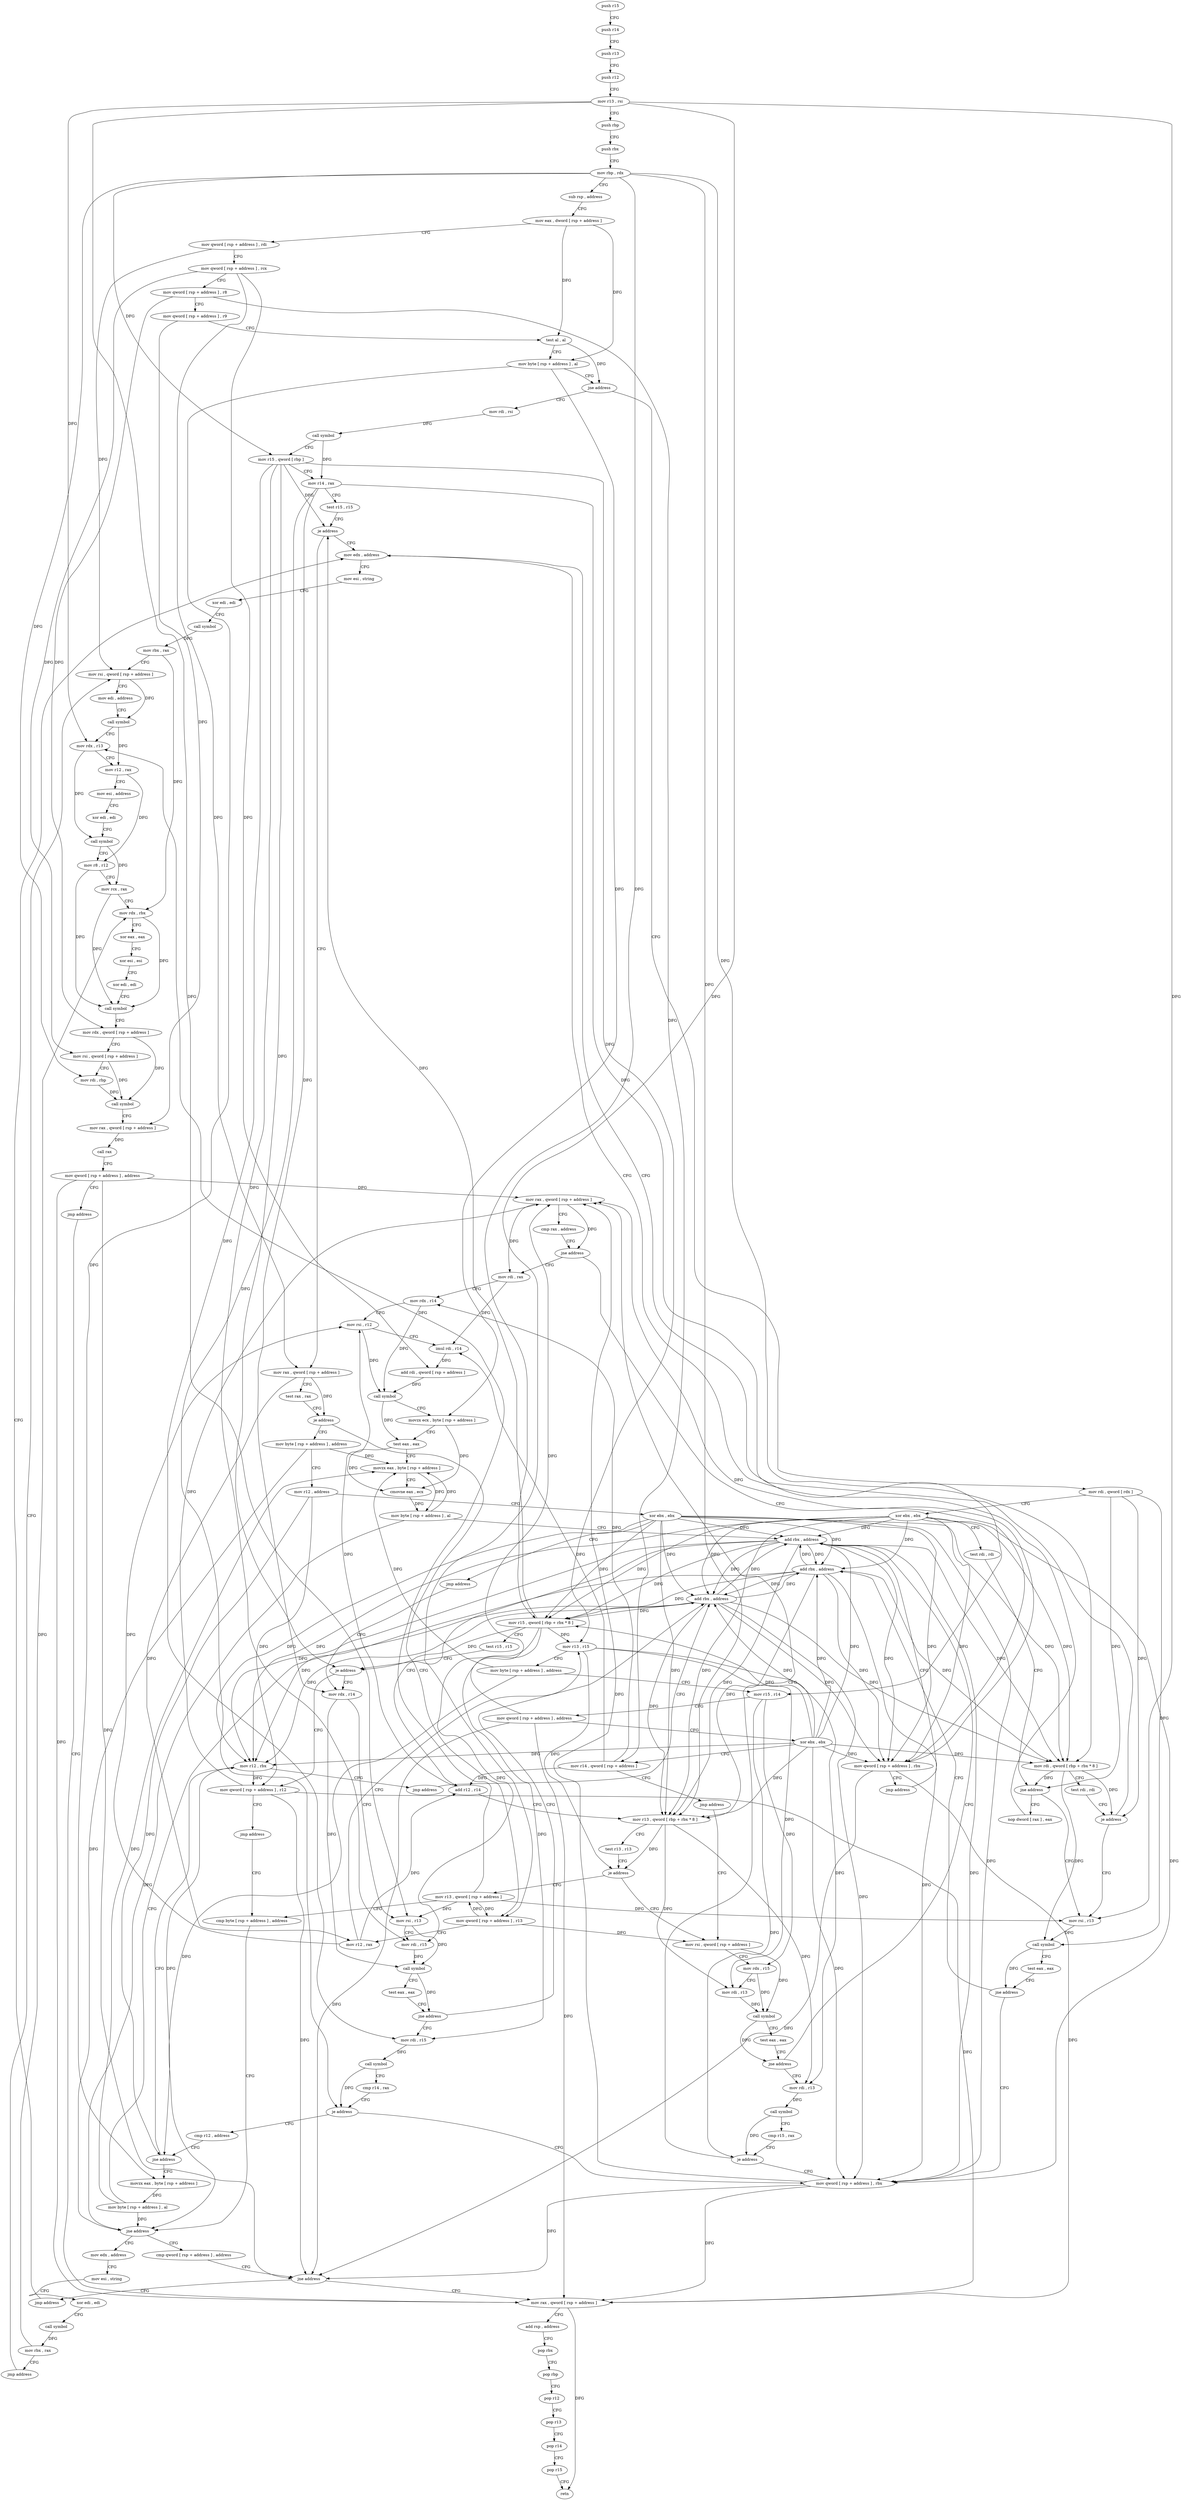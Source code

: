 digraph "func" {
"4468368" [label = "push r15" ]
"4468370" [label = "push r14" ]
"4468372" [label = "push r13" ]
"4468374" [label = "push r12" ]
"4468376" [label = "mov r13 , rsi" ]
"4468379" [label = "push rbp" ]
"4468380" [label = "push rbx" ]
"4468381" [label = "mov rbp , rdx" ]
"4468384" [label = "sub rsp , address" ]
"4468388" [label = "mov eax , dword [ rsp + address ]" ]
"4468395" [label = "mov qword [ rsp + address ] , rdi" ]
"4468400" [label = "mov qword [ rsp + address ] , rcx" ]
"4468405" [label = "mov qword [ rsp + address ] , r8" ]
"4468410" [label = "mov qword [ rsp + address ] , r9" ]
"4468415" [label = "test al , al" ]
"4468417" [label = "mov byte [ rsp + address ] , al" ]
"4468421" [label = "jne address" ]
"4468616" [label = "mov rdi , rsi" ]
"4468427" [label = "mov rdi , qword [ rdx ]" ]
"4468619" [label = "call symbol" ]
"4468624" [label = "mov r15 , qword [ rbp ]" ]
"4468628" [label = "mov r14 , rax" ]
"4468631" [label = "test r15 , r15" ]
"4468634" [label = "je address" ]
"4468448" [label = "mov edx , address" ]
"4468640" [label = "mov rax , qword [ rsp + address ]" ]
"4468430" [label = "xor ebx , ebx" ]
"4468432" [label = "test rdi , rdi" ]
"4468435" [label = "jne address" ]
"4468574" [label = "mov rsi , r13" ]
"4468441" [label = "nop dword [ rax ] , eax" ]
"4468453" [label = "mov esi , string" ]
"4468458" [label = "xor edi , edi" ]
"4468460" [label = "call symbol" ]
"4468465" [label = "mov rbx , rax" ]
"4468468" [label = "mov rsi , qword [ rsp + address ]" ]
"4468645" [label = "test rax , rax" ]
"4468648" [label = "je address" ]
"4468848" [label = "mov byte [ rsp + address ] , address" ]
"4468654" [label = "mov qword [ rsp + address ] , r13" ]
"4468577" [label = "call symbol" ]
"4468582" [label = "test eax , eax" ]
"4468584" [label = "jne address" ]
"4468560" [label = "add rbx , address" ]
"4468586" [label = "mov qword [ rsp + address ] , rbx" ]
"4468591" [label = "mov rax , qword [ rsp + address ]" ]
"4468596" [label = "add rsp , address" ]
"4468600" [label = "pop rbx" ]
"4468601" [label = "pop rbp" ]
"4468602" [label = "pop r12" ]
"4468604" [label = "pop r13" ]
"4468606" [label = "pop r14" ]
"4468608" [label = "pop r15" ]
"4468610" [label = "retn" ]
"4468853" [label = "mov r12 , address" ]
"4468860" [label = "xor ebx , ebx" ]
"4468862" [label = "jmp address" ]
"4468887" [label = "mov rdx , r14" ]
"4468659" [label = "mov r12 , rax" ]
"4468662" [label = "mov r13 , r15" ]
"4468665" [label = "mov byte [ rsp + address ] , address" ]
"4468670" [label = "mov r15 , r14" ]
"4468673" [label = "mov qword [ rsp + address ] , address" ]
"4468682" [label = "xor ebx , ebx" ]
"4468684" [label = "mov r14 , qword [ rsp + address ]" ]
"4468689" [label = "jmp address" ]
"4468755" [label = "mov rsi , qword [ rsp + address ]" ]
"4468564" [label = "mov rdi , qword [ rbp + rbx * 8 ]" ]
"4468569" [label = "test rdi , rdi" ]
"4468572" [label = "je address" ]
"4468890" [label = "mov rsi , r13" ]
"4468893" [label = "mov rdi , r15" ]
"4468896" [label = "call symbol" ]
"4468901" [label = "test eax , eax" ]
"4468903" [label = "jne address" ]
"4468873" [label = "add rbx , address" ]
"4468905" [label = "mov rdi , r15" ]
"4468760" [label = "mov rdx , r15" ]
"4468763" [label = "mov rdi , r13" ]
"4468766" [label = "call symbol" ]
"4468771" [label = "test eax , eax" ]
"4468773" [label = "jne address" ]
"4468738" [label = "add rbx , address" ]
"4468775" [label = "mov rdi , r13" ]
"4468877" [label = "mov r15 , qword [ rbp + rbx * 8 ]" ]
"4468882" [label = "test r15 , r15" ]
"4468885" [label = "je address" ]
"4468933" [label = "mov qword [ rsp + address ] , r12" ]
"4468908" [label = "call symbol" ]
"4468913" [label = "cmp r14 , rax" ]
"4468916" [label = "je address" ]
"4468922" [label = "cmp r12 , address" ]
"4468742" [label = "add r12 , r14" ]
"4468745" [label = "mov r13 , qword [ rbp + rbx * 8 ]" ]
"4468750" [label = "test r13 , r13" ]
"4468753" [label = "je address" ]
"4468816" [label = "mov r13 , qword [ rsp + address ]" ]
"4468778" [label = "call symbol" ]
"4468783" [label = "cmp r15 , rax" ]
"4468786" [label = "je address" ]
"4468792" [label = "mov rax , qword [ rsp + address ]" ]
"4468938" [label = "jmp address" ]
"4468821" [label = "cmp byte [ rsp + address ] , address" ]
"4468926" [label = "jne address" ]
"4468864" [label = "movzx eax , byte [ rsp + address ]" ]
"4468928" [label = "mov r12 , rbx" ]
"4468797" [label = "cmp rax , address" ]
"4468801" [label = "jne address" ]
"4468696" [label = "mov rdi , rax" ]
"4468803" [label = "mov qword [ rsp + address ] , rbx" ]
"4468826" [label = "jne address" ]
"4468940" [label = "mov edx , address" ]
"4468828" [label = "cmp qword [ rsp + address ] , address" ]
"4468869" [label = "mov byte [ rsp + address ] , al" ]
"4468931" [label = "jmp address" ]
"4468945" [label = "mov esi , string" ]
"4468950" [label = "xor edi , edi" ]
"4468952" [label = "call symbol" ]
"4468957" [label = "mov rbx , rax" ]
"4468960" [label = "jmp address" ]
"4468834" [label = "jne address" ]
"4468840" [label = "jmp address" ]
"4468699" [label = "mov rdx , r14" ]
"4468702" [label = "mov rsi , r12" ]
"4468705" [label = "imul rdi , r14" ]
"4468709" [label = "add rdi , qword [ rsp + address ]" ]
"4468714" [label = "call symbol" ]
"4468719" [label = "movzx ecx , byte [ rsp + address ]" ]
"4468724" [label = "test eax , eax" ]
"4468726" [label = "movzx eax , byte [ rsp + address ]" ]
"4468731" [label = "cmovne eax , ecx" ]
"4468734" [label = "mov byte [ rsp + address ] , al" ]
"4468808" [label = "jmp address" ]
"4468473" [label = "mov edi , address" ]
"4468478" [label = "call symbol" ]
"4468483" [label = "mov rdx , r13" ]
"4468486" [label = "mov r12 , rax" ]
"4468489" [label = "mov esi , address" ]
"4468494" [label = "xor edi , edi" ]
"4468496" [label = "call symbol" ]
"4468501" [label = "mov r8 , r12" ]
"4468504" [label = "mov rcx , rax" ]
"4468507" [label = "mov rdx , rbx" ]
"4468510" [label = "xor eax , eax" ]
"4468512" [label = "xor esi , esi" ]
"4468514" [label = "xor edi , edi" ]
"4468516" [label = "call symbol" ]
"4468521" [label = "mov rdx , qword [ rsp + address ]" ]
"4468526" [label = "mov rsi , qword [ rsp + address ]" ]
"4468531" [label = "mov rdi , rbp" ]
"4468534" [label = "call symbol" ]
"4468539" [label = "mov rax , qword [ rsp + address ]" ]
"4468544" [label = "call rax" ]
"4468546" [label = "mov qword [ rsp + address ] , address" ]
"4468555" [label = "jmp address" ]
"4468368" -> "4468370" [ label = "CFG" ]
"4468370" -> "4468372" [ label = "CFG" ]
"4468372" -> "4468374" [ label = "CFG" ]
"4468374" -> "4468376" [ label = "CFG" ]
"4468376" -> "4468379" [ label = "CFG" ]
"4468376" -> "4468574" [ label = "DFG" ]
"4468376" -> "4468483" [ label = "DFG" ]
"4468376" -> "4468654" [ label = "DFG" ]
"4468376" -> "4468890" [ label = "DFG" ]
"4468379" -> "4468380" [ label = "CFG" ]
"4468380" -> "4468381" [ label = "CFG" ]
"4468381" -> "4468384" [ label = "CFG" ]
"4468381" -> "4468624" [ label = "DFG" ]
"4468381" -> "4468531" [ label = "DFG" ]
"4468381" -> "4468564" [ label = "DFG" ]
"4468381" -> "4468877" [ label = "DFG" ]
"4468381" -> "4468745" [ label = "DFG" ]
"4468384" -> "4468388" [ label = "CFG" ]
"4468388" -> "4468395" [ label = "CFG" ]
"4468388" -> "4468415" [ label = "DFG" ]
"4468388" -> "4468417" [ label = "DFG" ]
"4468395" -> "4468400" [ label = "CFG" ]
"4468395" -> "4468468" [ label = "DFG" ]
"4468400" -> "4468405" [ label = "CFG" ]
"4468400" -> "4468640" [ label = "DFG" ]
"4468400" -> "4468526" [ label = "DFG" ]
"4468400" -> "4468709" [ label = "DFG" ]
"4468405" -> "4468410" [ label = "CFG" ]
"4468405" -> "4468521" [ label = "DFG" ]
"4468405" -> "4468684" [ label = "DFG" ]
"4468410" -> "4468415" [ label = "CFG" ]
"4468410" -> "4468539" [ label = "DFG" ]
"4468415" -> "4468417" [ label = "CFG" ]
"4468415" -> "4468421" [ label = "DFG" ]
"4468417" -> "4468421" [ label = "CFG" ]
"4468417" -> "4468864" [ label = "DFG" ]
"4468417" -> "4468719" [ label = "DFG" ]
"4468421" -> "4468616" [ label = "CFG" ]
"4468421" -> "4468427" [ label = "CFG" ]
"4468616" -> "4468619" [ label = "DFG" ]
"4468427" -> "4468430" [ label = "CFG" ]
"4468427" -> "4468435" [ label = "DFG" ]
"4468427" -> "4468577" [ label = "DFG" ]
"4468427" -> "4468572" [ label = "DFG" ]
"4468619" -> "4468624" [ label = "CFG" ]
"4468619" -> "4468628" [ label = "DFG" ]
"4468624" -> "4468628" [ label = "CFG" ]
"4468624" -> "4468634" [ label = "DFG" ]
"4468624" -> "4468662" [ label = "DFG" ]
"4468624" -> "4468893" [ label = "DFG" ]
"4468624" -> "4468885" [ label = "DFG" ]
"4468624" -> "4468905" [ label = "DFG" ]
"4468628" -> "4468631" [ label = "CFG" ]
"4468628" -> "4468670" [ label = "DFG" ]
"4468628" -> "4468887" [ label = "DFG" ]
"4468628" -> "4468916" [ label = "DFG" ]
"4468631" -> "4468634" [ label = "CFG" ]
"4468634" -> "4468448" [ label = "CFG" ]
"4468634" -> "4468640" [ label = "CFG" ]
"4468448" -> "4468453" [ label = "CFG" ]
"4468640" -> "4468645" [ label = "CFG" ]
"4468640" -> "4468648" [ label = "DFG" ]
"4468640" -> "4468659" [ label = "DFG" ]
"4468430" -> "4468432" [ label = "CFG" ]
"4468430" -> "4468560" [ label = "DFG" ]
"4468430" -> "4468564" [ label = "DFG" ]
"4468430" -> "4468586" [ label = "DFG" ]
"4468430" -> "4468873" [ label = "DFG" ]
"4468430" -> "4468877" [ label = "DFG" ]
"4468430" -> "4468738" [ label = "DFG" ]
"4468430" -> "4468745" [ label = "DFG" ]
"4468430" -> "4468928" [ label = "DFG" ]
"4468430" -> "4468803" [ label = "DFG" ]
"4468432" -> "4468435" [ label = "CFG" ]
"4468435" -> "4468574" [ label = "CFG" ]
"4468435" -> "4468441" [ label = "CFG" ]
"4468574" -> "4468577" [ label = "DFG" ]
"4468441" -> "4468448" [ label = "CFG" ]
"4468453" -> "4468458" [ label = "CFG" ]
"4468458" -> "4468460" [ label = "CFG" ]
"4468460" -> "4468465" [ label = "DFG" ]
"4468465" -> "4468468" [ label = "CFG" ]
"4468465" -> "4468507" [ label = "DFG" ]
"4468468" -> "4468473" [ label = "CFG" ]
"4468468" -> "4468478" [ label = "DFG" ]
"4468645" -> "4468648" [ label = "CFG" ]
"4468648" -> "4468848" [ label = "CFG" ]
"4468648" -> "4468654" [ label = "CFG" ]
"4468848" -> "4468853" [ label = "CFG" ]
"4468848" -> "4468826" [ label = "DFG" ]
"4468848" -> "4468726" [ label = "DFG" ]
"4468654" -> "4468659" [ label = "CFG" ]
"4468654" -> "4468755" [ label = "DFG" ]
"4468654" -> "4468816" [ label = "DFG" ]
"4468577" -> "4468582" [ label = "CFG" ]
"4468577" -> "4468584" [ label = "DFG" ]
"4468582" -> "4468584" [ label = "CFG" ]
"4468584" -> "4468560" [ label = "CFG" ]
"4468584" -> "4468586" [ label = "CFG" ]
"4468560" -> "4468564" [ label = "DFG" ]
"4468560" -> "4468586" [ label = "DFG" ]
"4468560" -> "4468873" [ label = "DFG" ]
"4468560" -> "4468877" [ label = "DFG" ]
"4468560" -> "4468738" [ label = "DFG" ]
"4468560" -> "4468745" [ label = "DFG" ]
"4468560" -> "4468928" [ label = "DFG" ]
"4468560" -> "4468803" [ label = "DFG" ]
"4468586" -> "4468591" [ label = "DFG" ]
"4468586" -> "4468792" [ label = "DFG" ]
"4468586" -> "4468834" [ label = "DFG" ]
"4468591" -> "4468596" [ label = "CFG" ]
"4468591" -> "4468610" [ label = "DFG" ]
"4468596" -> "4468600" [ label = "CFG" ]
"4468600" -> "4468601" [ label = "CFG" ]
"4468601" -> "4468602" [ label = "CFG" ]
"4468602" -> "4468604" [ label = "CFG" ]
"4468604" -> "4468606" [ label = "CFG" ]
"4468606" -> "4468608" [ label = "CFG" ]
"4468608" -> "4468610" [ label = "CFG" ]
"4468853" -> "4468860" [ label = "CFG" ]
"4468853" -> "4468933" [ label = "DFG" ]
"4468853" -> "4468926" [ label = "DFG" ]
"4468860" -> "4468862" [ label = "CFG" ]
"4468860" -> "4468560" [ label = "DFG" ]
"4468860" -> "4468564" [ label = "DFG" ]
"4468860" -> "4468586" [ label = "DFG" ]
"4468860" -> "4468873" [ label = "DFG" ]
"4468860" -> "4468877" [ label = "DFG" ]
"4468860" -> "4468738" [ label = "DFG" ]
"4468860" -> "4468745" [ label = "DFG" ]
"4468860" -> "4468928" [ label = "DFG" ]
"4468860" -> "4468803" [ label = "DFG" ]
"4468862" -> "4468887" [ label = "CFG" ]
"4468887" -> "4468890" [ label = "CFG" ]
"4468887" -> "4468896" [ label = "DFG" ]
"4468659" -> "4468662" [ label = "CFG" ]
"4468659" -> "4468742" [ label = "DFG" ]
"4468659" -> "4468702" [ label = "DFG" ]
"4468662" -> "4468665" [ label = "CFG" ]
"4468662" -> "4468763" [ label = "DFG" ]
"4468662" -> "4468753" [ label = "DFG" ]
"4468662" -> "4468775" [ label = "DFG" ]
"4468665" -> "4468670" [ label = "CFG" ]
"4468665" -> "4468826" [ label = "DFG" ]
"4468665" -> "4468726" [ label = "DFG" ]
"4468670" -> "4468673" [ label = "CFG" ]
"4468670" -> "4468760" [ label = "DFG" ]
"4468670" -> "4468786" [ label = "DFG" ]
"4468673" -> "4468682" [ label = "CFG" ]
"4468673" -> "4468591" [ label = "DFG" ]
"4468673" -> "4468792" [ label = "DFG" ]
"4468673" -> "4468834" [ label = "DFG" ]
"4468682" -> "4468684" [ label = "CFG" ]
"4468682" -> "4468560" [ label = "DFG" ]
"4468682" -> "4468564" [ label = "DFG" ]
"4468682" -> "4468586" [ label = "DFG" ]
"4468682" -> "4468873" [ label = "DFG" ]
"4468682" -> "4468877" [ label = "DFG" ]
"4468682" -> "4468738" [ label = "DFG" ]
"4468682" -> "4468745" [ label = "DFG" ]
"4468682" -> "4468928" [ label = "DFG" ]
"4468682" -> "4468803" [ label = "DFG" ]
"4468684" -> "4468689" [ label = "CFG" ]
"4468684" -> "4468742" [ label = "DFG" ]
"4468684" -> "4468699" [ label = "DFG" ]
"4468684" -> "4468705" [ label = "DFG" ]
"4468689" -> "4468755" [ label = "CFG" ]
"4468755" -> "4468760" [ label = "CFG" ]
"4468755" -> "4468766" [ label = "DFG" ]
"4468564" -> "4468569" [ label = "CFG" ]
"4468564" -> "4468435" [ label = "DFG" ]
"4468564" -> "4468577" [ label = "DFG" ]
"4468564" -> "4468572" [ label = "DFG" ]
"4468569" -> "4468572" [ label = "CFG" ]
"4468572" -> "4468448" [ label = "CFG" ]
"4468572" -> "4468574" [ label = "CFG" ]
"4468890" -> "4468893" [ label = "CFG" ]
"4468890" -> "4468896" [ label = "DFG" ]
"4468893" -> "4468896" [ label = "DFG" ]
"4468896" -> "4468901" [ label = "CFG" ]
"4468896" -> "4468903" [ label = "DFG" ]
"4468901" -> "4468903" [ label = "CFG" ]
"4468903" -> "4468873" [ label = "CFG" ]
"4468903" -> "4468905" [ label = "CFG" ]
"4468873" -> "4468877" [ label = "DFG" ]
"4468873" -> "4468560" [ label = "DFG" ]
"4468873" -> "4468564" [ label = "DFG" ]
"4468873" -> "4468586" [ label = "DFG" ]
"4468873" -> "4468738" [ label = "DFG" ]
"4468873" -> "4468745" [ label = "DFG" ]
"4468873" -> "4468928" [ label = "DFG" ]
"4468873" -> "4468803" [ label = "DFG" ]
"4468905" -> "4468908" [ label = "DFG" ]
"4468760" -> "4468763" [ label = "CFG" ]
"4468760" -> "4468766" [ label = "DFG" ]
"4468763" -> "4468766" [ label = "DFG" ]
"4468766" -> "4468771" [ label = "CFG" ]
"4468766" -> "4468773" [ label = "DFG" ]
"4468771" -> "4468773" [ label = "CFG" ]
"4468773" -> "4468738" [ label = "CFG" ]
"4468773" -> "4468775" [ label = "CFG" ]
"4468738" -> "4468742" [ label = "CFG" ]
"4468738" -> "4468560" [ label = "DFG" ]
"4468738" -> "4468564" [ label = "DFG" ]
"4468738" -> "4468586" [ label = "DFG" ]
"4468738" -> "4468873" [ label = "DFG" ]
"4468738" -> "4468877" [ label = "DFG" ]
"4468738" -> "4468745" [ label = "DFG" ]
"4468738" -> "4468928" [ label = "DFG" ]
"4468738" -> "4468803" [ label = "DFG" ]
"4468775" -> "4468778" [ label = "DFG" ]
"4468877" -> "4468882" [ label = "CFG" ]
"4468877" -> "4468634" [ label = "DFG" ]
"4468877" -> "4468662" [ label = "DFG" ]
"4468877" -> "4468893" [ label = "DFG" ]
"4468877" -> "4468885" [ label = "DFG" ]
"4468877" -> "4468905" [ label = "DFG" ]
"4468882" -> "4468885" [ label = "CFG" ]
"4468885" -> "4468933" [ label = "CFG" ]
"4468885" -> "4468887" [ label = "CFG" ]
"4468933" -> "4468938" [ label = "CFG" ]
"4468933" -> "4468591" [ label = "DFG" ]
"4468933" -> "4468792" [ label = "DFG" ]
"4468933" -> "4468834" [ label = "DFG" ]
"4468908" -> "4468913" [ label = "CFG" ]
"4468908" -> "4468916" [ label = "DFG" ]
"4468913" -> "4468916" [ label = "CFG" ]
"4468916" -> "4468586" [ label = "CFG" ]
"4468916" -> "4468922" [ label = "CFG" ]
"4468922" -> "4468926" [ label = "CFG" ]
"4468742" -> "4468745" [ label = "CFG" ]
"4468742" -> "4468702" [ label = "DFG" ]
"4468745" -> "4468750" [ label = "CFG" ]
"4468745" -> "4468763" [ label = "DFG" ]
"4468745" -> "4468753" [ label = "DFG" ]
"4468745" -> "4468775" [ label = "DFG" ]
"4468750" -> "4468753" [ label = "CFG" ]
"4468753" -> "4468816" [ label = "CFG" ]
"4468753" -> "4468755" [ label = "CFG" ]
"4468816" -> "4468821" [ label = "CFG" ]
"4468816" -> "4468574" [ label = "DFG" ]
"4468816" -> "4468483" [ label = "DFG" ]
"4468816" -> "4468654" [ label = "DFG" ]
"4468816" -> "4468890" [ label = "DFG" ]
"4468778" -> "4468783" [ label = "CFG" ]
"4468778" -> "4468786" [ label = "DFG" ]
"4468783" -> "4468786" [ label = "CFG" ]
"4468786" -> "4468586" [ label = "CFG" ]
"4468786" -> "4468792" [ label = "CFG" ]
"4468792" -> "4468797" [ label = "CFG" ]
"4468792" -> "4468801" [ label = "DFG" ]
"4468792" -> "4468696" [ label = "DFG" ]
"4468938" -> "4468821" [ label = "CFG" ]
"4468821" -> "4468826" [ label = "CFG" ]
"4468926" -> "4468864" [ label = "CFG" ]
"4468926" -> "4468928" [ label = "CFG" ]
"4468864" -> "4468869" [ label = "DFG" ]
"4468928" -> "4468931" [ label = "CFG" ]
"4468928" -> "4468933" [ label = "DFG" ]
"4468928" -> "4468926" [ label = "DFG" ]
"4468797" -> "4468801" [ label = "CFG" ]
"4468801" -> "4468696" [ label = "CFG" ]
"4468801" -> "4468803" [ label = "CFG" ]
"4468696" -> "4468699" [ label = "CFG" ]
"4468696" -> "4468705" [ label = "DFG" ]
"4468803" -> "4468808" [ label = "CFG" ]
"4468803" -> "4468591" [ label = "DFG" ]
"4468803" -> "4468792" [ label = "DFG" ]
"4468803" -> "4468834" [ label = "DFG" ]
"4468826" -> "4468940" [ label = "CFG" ]
"4468826" -> "4468828" [ label = "CFG" ]
"4468940" -> "4468945" [ label = "CFG" ]
"4468828" -> "4468834" [ label = "CFG" ]
"4468869" -> "4468873" [ label = "CFG" ]
"4468869" -> "4468826" [ label = "DFG" ]
"4468869" -> "4468726" [ label = "DFG" ]
"4468931" -> "4468873" [ label = "CFG" ]
"4468945" -> "4468950" [ label = "CFG" ]
"4468950" -> "4468952" [ label = "CFG" ]
"4468952" -> "4468957" [ label = "DFG" ]
"4468957" -> "4468960" [ label = "CFG" ]
"4468957" -> "4468507" [ label = "DFG" ]
"4468960" -> "4468468" [ label = "CFG" ]
"4468834" -> "4468591" [ label = "CFG" ]
"4468834" -> "4468840" [ label = "CFG" ]
"4468840" -> "4468448" [ label = "CFG" ]
"4468699" -> "4468702" [ label = "CFG" ]
"4468699" -> "4468714" [ label = "DFG" ]
"4468702" -> "4468705" [ label = "CFG" ]
"4468702" -> "4468714" [ label = "DFG" ]
"4468705" -> "4468709" [ label = "DFG" ]
"4468709" -> "4468714" [ label = "DFG" ]
"4468714" -> "4468719" [ label = "CFG" ]
"4468714" -> "4468724" [ label = "DFG" ]
"4468719" -> "4468724" [ label = "CFG" ]
"4468719" -> "4468731" [ label = "DFG" ]
"4468724" -> "4468726" [ label = "CFG" ]
"4468724" -> "4468731" [ label = "DFG" ]
"4468726" -> "4468731" [ label = "CFG" ]
"4468726" -> "4468734" [ label = "DFG" ]
"4468731" -> "4468734" [ label = "DFG" ]
"4468734" -> "4468738" [ label = "CFG" ]
"4468734" -> "4468826" [ label = "DFG" ]
"4468734" -> "4468726" [ label = "DFG" ]
"4468808" -> "4468738" [ label = "CFG" ]
"4468473" -> "4468478" [ label = "CFG" ]
"4468478" -> "4468483" [ label = "CFG" ]
"4468478" -> "4468486" [ label = "DFG" ]
"4468483" -> "4468486" [ label = "CFG" ]
"4468483" -> "4468496" [ label = "DFG" ]
"4468486" -> "4468489" [ label = "CFG" ]
"4468486" -> "4468501" [ label = "DFG" ]
"4468489" -> "4468494" [ label = "CFG" ]
"4468494" -> "4468496" [ label = "CFG" ]
"4468496" -> "4468501" [ label = "CFG" ]
"4468496" -> "4468504" [ label = "DFG" ]
"4468501" -> "4468504" [ label = "CFG" ]
"4468501" -> "4468516" [ label = "DFG" ]
"4468504" -> "4468507" [ label = "CFG" ]
"4468504" -> "4468516" [ label = "DFG" ]
"4468507" -> "4468510" [ label = "CFG" ]
"4468507" -> "4468516" [ label = "DFG" ]
"4468510" -> "4468512" [ label = "CFG" ]
"4468512" -> "4468514" [ label = "CFG" ]
"4468514" -> "4468516" [ label = "CFG" ]
"4468516" -> "4468521" [ label = "CFG" ]
"4468521" -> "4468526" [ label = "CFG" ]
"4468521" -> "4468534" [ label = "DFG" ]
"4468526" -> "4468531" [ label = "CFG" ]
"4468526" -> "4468534" [ label = "DFG" ]
"4468531" -> "4468534" [ label = "DFG" ]
"4468534" -> "4468539" [ label = "CFG" ]
"4468539" -> "4468544" [ label = "DFG" ]
"4468544" -> "4468546" [ label = "CFG" ]
"4468546" -> "4468555" [ label = "CFG" ]
"4468546" -> "4468591" [ label = "DFG" ]
"4468546" -> "4468792" [ label = "DFG" ]
"4468546" -> "4468834" [ label = "DFG" ]
"4468555" -> "4468591" [ label = "CFG" ]
}
